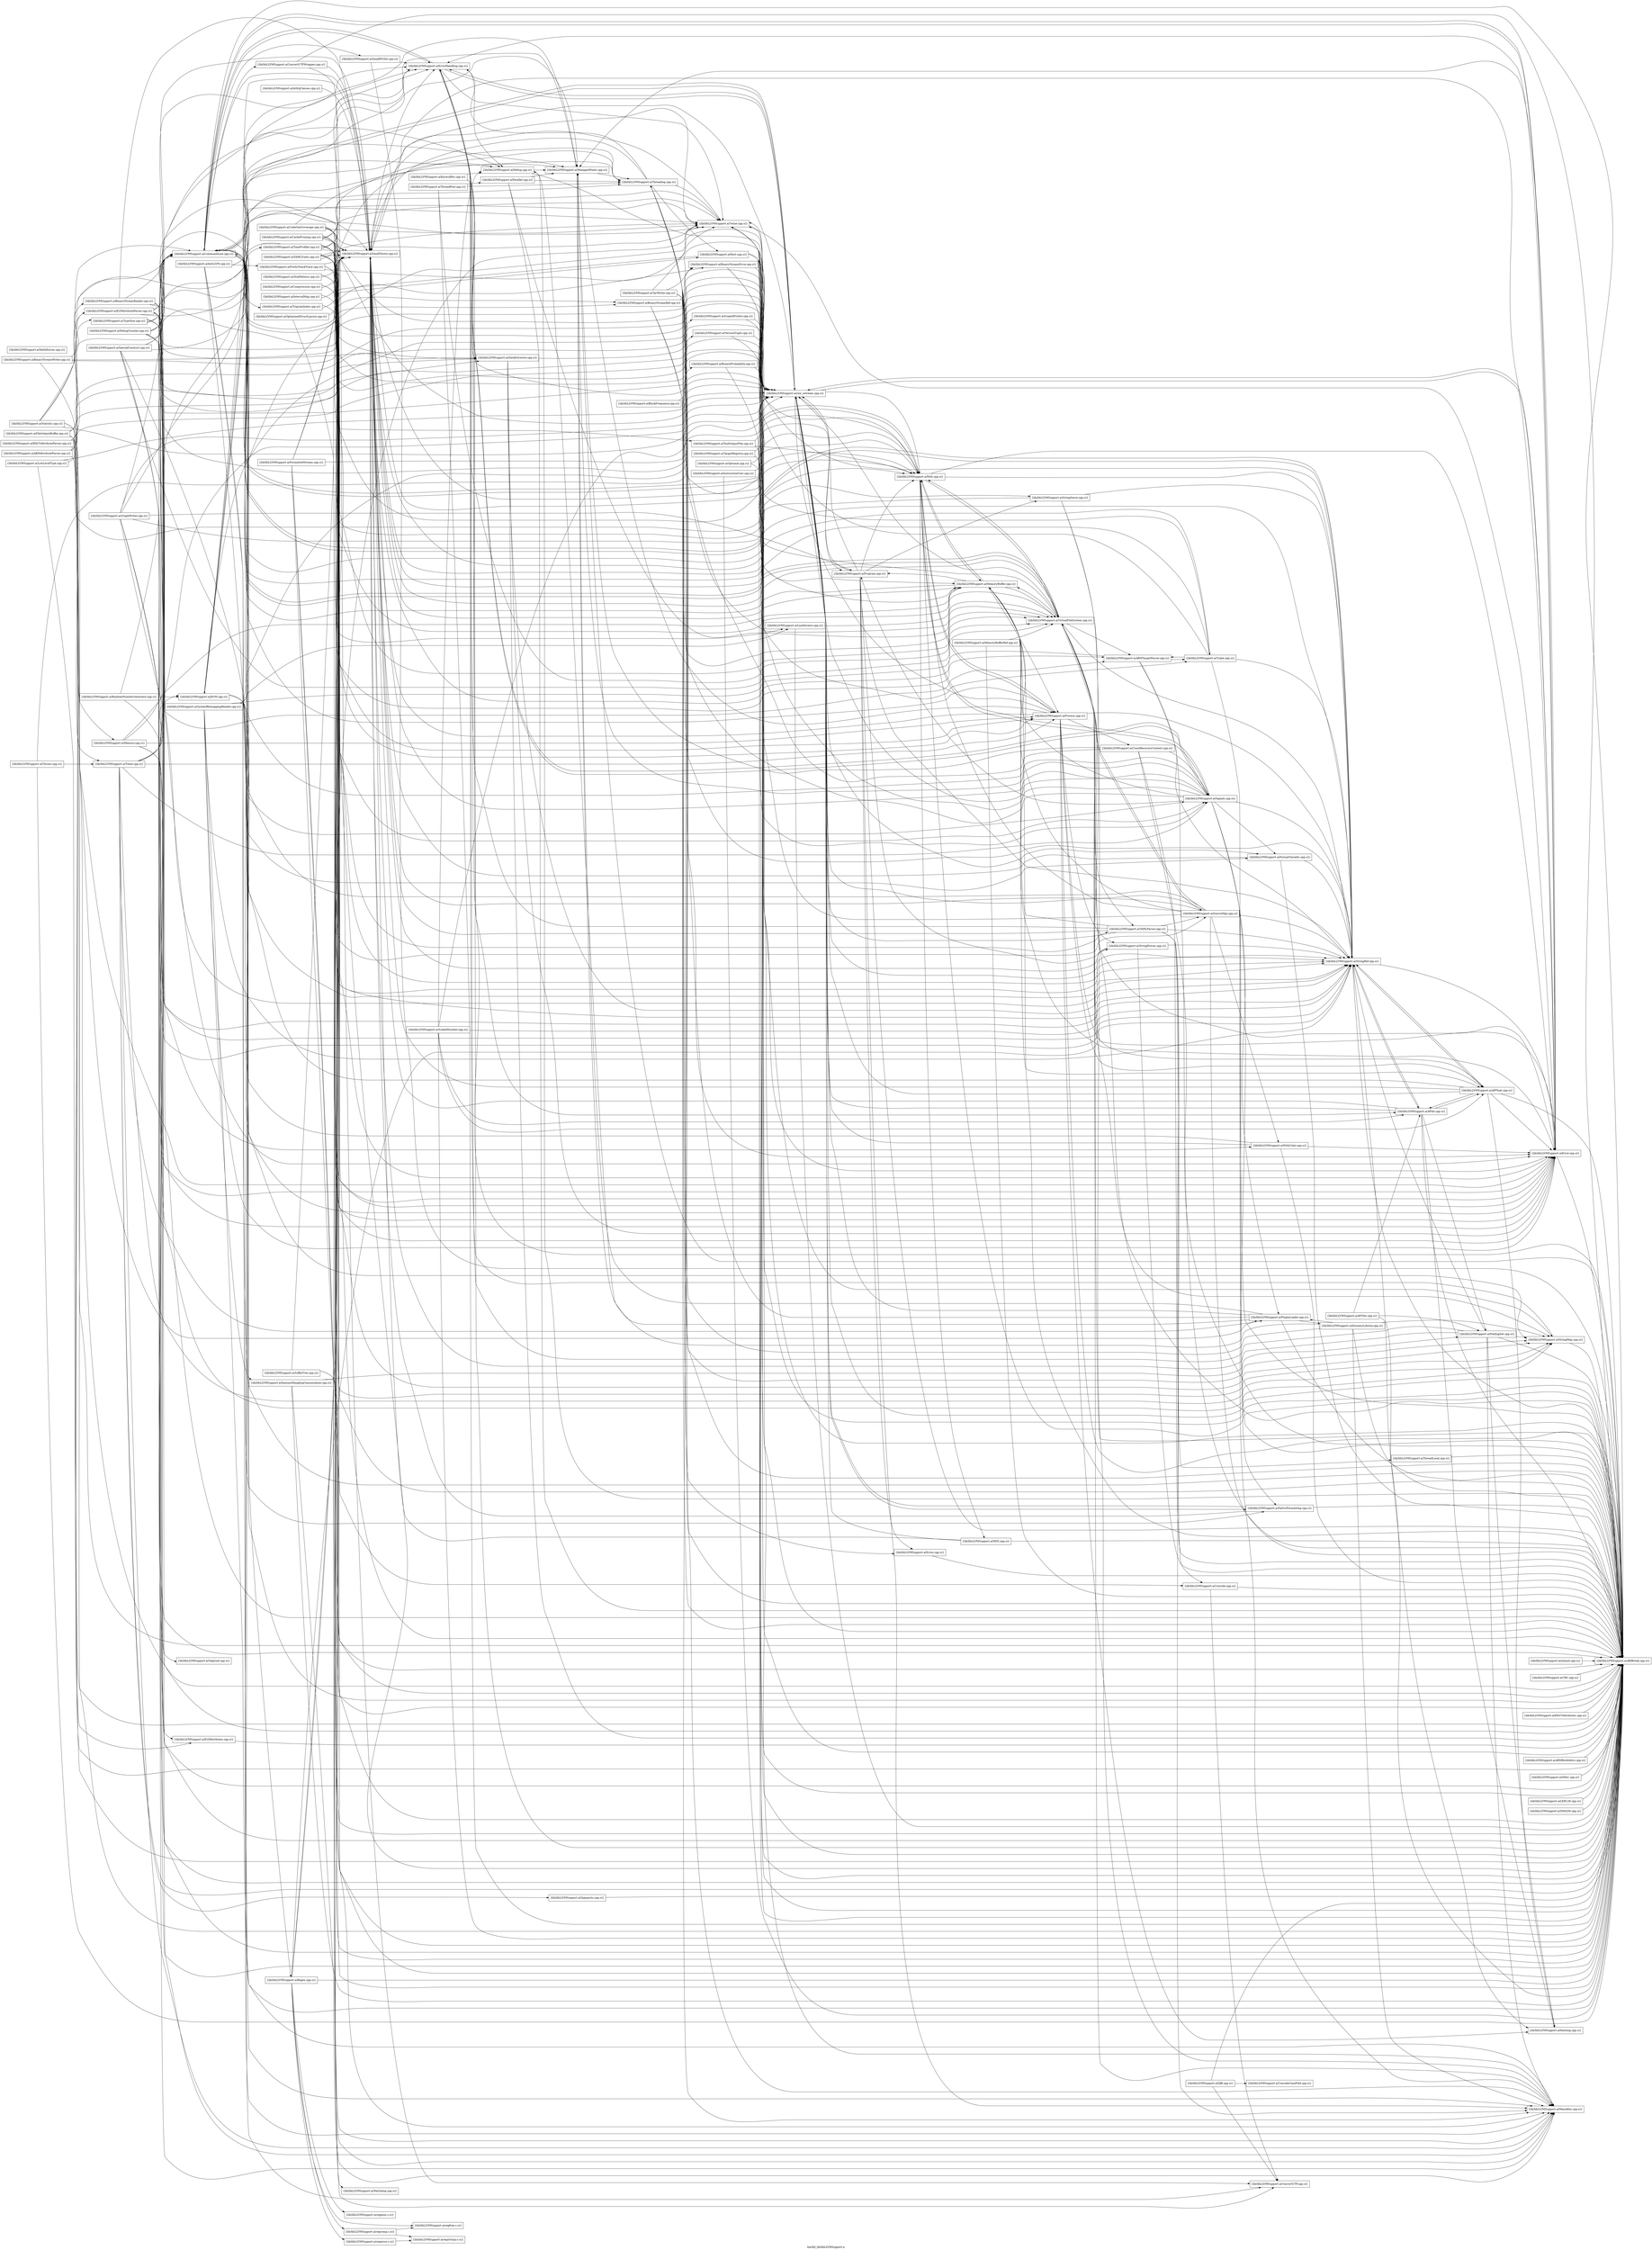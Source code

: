 digraph "bin/lld_lib/libLLVMSupport.a" {
	label="bin/lld_lib/libLLVMSupport.a";
	rankdir=LR;

	Node0x558de5b18558 [shape=record,shape=box,group=0,label="{lib/libLLVMSupport.a(ABIBreak.cpp.o)}"];
	Node0x558de5b17d38 [shape=record,shape=box,group=0,label="{lib/libLLVMSupport.a(CommandLine.cpp.o)}"];
	Node0x558de5b17d38 -> Node0x558de5b18558;
	Node0x558de5b17d38 -> Node0x558de5b19e58;
	Node0x558de5b17d38 -> Node0x558de5b314b8;
	Node0x558de5b17d38 -> Node0x558de5b30798;
	Node0x558de5b17d38 -> Node0x558de5b31e68;
	Node0x558de5b17d38 -> Node0x558de5b2f168;
	Node0x558de5b17d38 -> Node0x558de5b2fd98;
	Node0x558de5b17d38 -> Node0x558de5b2fbb8;
	Node0x558de5b17d38 -> Node0x558de5b2c918;
	Node0x558de5b17d38 -> Node0x558de5b229b8;
	Node0x558de5b17d38 -> Node0x558de5b230e8;
	Node0x558de5b17d38 -> Node0x558de5b22eb8;
	Node0x558de5b17d38 -> Node0x558de5b218d8;
	Node0x558de5b17d38 -> Node0x558de5b238b8;
	Node0x558de5b17d38 -> Node0x558de5b21428;
	Node0x558de5b17d38 -> Node0x558de5b20578;
	Node0x558de5b17d38 -> Node0x558de5b1df58;
	Node0x558de5b17d38 -> Node0x558de5b10308;
	Node0x558de5b18dc8 [shape=record,shape=box,group=0,label="{lib/libLLVMSupport.a(CrashRecoveryContext.cpp.o)}"];
	Node0x558de5b18dc8 -> Node0x558de5b18558;
	Node0x558de5b18dc8 -> Node0x558de5b31e68;
	Node0x558de5b18dc8 -> Node0x558de5b18fa8;
	Node0x558de5b18dc8 -> Node0x558de5b19728;
	Node0x558de5b18dc8 -> Node0x558de5b180a8;
	Node0x558de5b32098 [shape=record,shape=box,group=0,label="{lib/libLLVMSupport.a(InitLLVM.cpp.o)}"];
	Node0x558de5b32098 -> Node0x558de5b18558;
	Node0x558de5b32098 -> Node0x558de5b30798;
	Node0x558de5b32098 -> Node0x558de5b31e68;
	Node0x558de5b32098 -> Node0x558de5b2f168;
	Node0x558de5b32098 -> Node0x558de5b2e178;
	Node0x558de5b32098 -> Node0x558de5b18fa8;
	Node0x558de5b2e4e8 [shape=record,shape=box,group=0,label="{lib/libLLVMSupport.a(PluginLoader.cpp.o)}"];
	Node0x558de5b2e4e8 -> Node0x558de5b18558;
	Node0x558de5b2e4e8 -> Node0x558de5b32c78;
	Node0x558de5b2e4e8 -> Node0x558de5b31e68;
	Node0x558de5b2e4e8 -> Node0x558de5b229b8;
	Node0x558de5b2e4e8 -> Node0x558de5b23d68;
	Node0x558de5b2e4e8 -> Node0x558de5b180a8;
	Node0x558de5b2fbb8 [shape=record,shape=box,group=0,label="{lib/libLLVMSupport.a(SmallVector.cpp.o)}"];
	Node0x558de5b2fbb8 -> Node0x558de5b30798;
	Node0x558de5b229b8 [shape=record,shape=box,group=0,label="{lib/libLLVMSupport.a(raw_ostream.cpp.o)}"];
	Node0x558de5b229b8 -> Node0x558de5b18558;
	Node0x558de5b229b8 -> Node0x558de5b17d38;
	Node0x558de5b229b8 -> Node0x558de5b314b8;
	Node0x558de5b229b8 -> Node0x558de5b30798;
	Node0x558de5b229b8 -> Node0x558de5b2fbb8;
	Node0x558de5b229b8 -> Node0x558de5b22468;
	Node0x558de5b229b8 -> Node0x558de5b217e8;
	Node0x558de5b229b8 -> Node0x558de5b22eb8;
	Node0x558de5b229b8 -> Node0x558de5b20578;
	Node0x558de5b229b8 -> Node0x558de5b10308;
	Node0x558de5b229b8 -> Node0x558de5b11258;
	Node0x558de5b230e8 [shape=record,shape=box,group=0,label="{lib/libLLVMSupport.a(Host.cpp.o)}"];
	Node0x558de5b230e8 -> Node0x558de5b18558;
	Node0x558de5b230e8 -> Node0x558de5b17d38;
	Node0x558de5b230e8 -> Node0x558de5b2f168;
	Node0x558de5b230e8 -> Node0x558de5b2c918;
	Node0x558de5b230e8 -> Node0x558de5b229b8;
	Node0x558de5b230e8 -> Node0x558de5b238b8;
	Node0x558de5b230e8 -> Node0x558de5b21428;
	Node0x558de5b230e8 -> Node0x558de5b1e638;
	Node0x558de5b22eb8 [shape=record,shape=box,group=0,label="{lib/libLLVMSupport.a(Path.cpp.o)}"];
	Node0x558de5b22eb8 -> Node0x558de5b18558;
	Node0x558de5b22eb8 -> Node0x558de5b17d38;
	Node0x558de5b22eb8 -> Node0x558de5b314b8;
	Node0x558de5b22eb8 -> Node0x558de5b2fbb8;
	Node0x558de5b22eb8 -> Node0x558de5b24c18;
	Node0x558de5b22eb8 -> Node0x558de5b238b8;
	Node0x558de5b22eb8 -> Node0x558de5b20578;
	Node0x558de5b22eb8 -> Node0x558de5b1df58;
	Node0x558de5b22eb8 -> Node0x558de5b1e638;
	Node0x558de5b22eb8 -> Node0x558de5b10308;
	Node0x558de5b22eb8 -> Node0x558de5b18fa8;
	Node0x558de5b238b8 [shape=record,shape=box,group=0,label="{lib/libLLVMSupport.a(StringRef.cpp.o)}"];
	Node0x558de5b238b8 -> Node0x558de5b18558;
	Node0x558de5b238b8 -> Node0x558de5b17d38;
	Node0x558de5b238b8 -> Node0x558de5b314b8;
	Node0x558de5b238b8 -> Node0x558de5b2fbb8;
	Node0x558de5b238b8 -> Node0x558de5b231d8;
	Node0x558de5b238b8 -> Node0x558de5b20078;
	Node0x558de5b238b8 -> Node0x558de5b1f3a8;
	Node0x558de5b21428 [shape=record,shape=box,group=0,label="{lib/libLLVMSupport.a(Triple.cpp.o)}"];
	Node0x558de5b21428 -> Node0x558de5b18558;
	Node0x558de5b21428 -> Node0x558de5b2fbb8;
	Node0x558de5b21428 -> Node0x558de5b238b8;
	Node0x558de5b21428 -> Node0x558de5b20ca8;
	Node0x558de5b21428 -> Node0x558de5b20578;
	Node0x558de5b20578 [shape=record,shape=box,group=0,label="{lib/libLLVMSupport.a(Twine.cpp.o)}"];
	Node0x558de5b20578 -> Node0x558de5b18558;
	Node0x558de5b20578 -> Node0x558de5b2fbb8;
	Node0x558de5b20578 -> Node0x558de5b229b8;
	Node0x558de5b19e58 [shape=record,shape=box,group=0,label="{lib/libLLVMSupport.a(ConvertUTFWrapper.cpp.o)}"];
	Node0x558de5b19e58 -> Node0x558de5b18558;
	Node0x558de5b19e58 -> Node0x558de5b19548;
	Node0x558de5b19e58 -> Node0x558de5b2fbb8;
	Node0x558de5b314b8 [shape=record,shape=box,group=0,label="{lib/libLLVMSupport.a(Error.cpp.o)}"];
	Node0x558de5b314b8 -> Node0x558de5b18558;
	Node0x558de5b314b8 -> Node0x558de5b17d38;
	Node0x558de5b314b8 -> Node0x558de5b30798;
	Node0x558de5b314b8 -> Node0x558de5b31e68;
	Node0x558de5b314b8 -> Node0x558de5b2fbb8;
	Node0x558de5b314b8 -> Node0x558de5b229b8;
	Node0x558de5b314b8 -> Node0x558de5b20578;
	Node0x558de5b30798 [shape=record,shape=box,group=0,label="{lib/libLLVMSupport.a(ErrorHandling.cpp.o)}"];
	Node0x558de5b30798 -> Node0x558de5b18558;
	Node0x558de5b30798 -> Node0x558de5b17d38;
	Node0x558de5b30798 -> Node0x558de5b32c78;
	Node0x558de5b30798 -> Node0x558de5b229b8;
	Node0x558de5b30798 -> Node0x558de5b20578;
	Node0x558de5b30798 -> Node0x558de5b18fa8;
	Node0x558de5b31e68 [shape=record,shape=box,group=0,label="{lib/libLLVMSupport.a(ManagedStatic.cpp.o)}"];
	Node0x558de5b31e68 -> Node0x558de5b18558;
	Node0x558de5b31e68 -> Node0x558de5b180a8;
	Node0x558de5b2f168 [shape=record,shape=box,group=0,label="{lib/libLLVMSupport.a(MemAlloc.cpp.o)}"];
	Node0x558de5b2fd98 [shape=record,shape=box,group=0,label="{lib/libLLVMSupport.a(SmallPtrSet.cpp.o)}"];
	Node0x558de5b2fd98 -> Node0x558de5b18558;
	Node0x558de5b2fd98 -> Node0x558de5b30798;
	Node0x558de5b2c918 [shape=record,shape=box,group=0,label="{lib/libLLVMSupport.a(StringMap.cpp.o)}"];
	Node0x558de5b2c918 -> Node0x558de5b18558;
	Node0x558de5b2c918 -> Node0x558de5b30798;
	Node0x558de5b218d8 [shape=record,shape=box,group=0,label="{lib/libLLVMSupport.a(StringSaver.cpp.o)}"];
	Node0x558de5b218d8 -> Node0x558de5b18558;
	Node0x558de5b218d8 -> Node0x558de5b2f168;
	Node0x558de5b218d8 -> Node0x558de5b2fbb8;
	Node0x558de5b218d8 -> Node0x558de5b238b8;
	Node0x558de5b1df58 [shape=record,shape=box,group=0,label="{lib/libLLVMSupport.a(VirtualFileSystem.cpp.o)}"];
	Node0x558de5b1df58 -> Node0x558de5b18558;
	Node0x558de5b1df58 -> Node0x558de5b17d38;
	Node0x558de5b1df58 -> Node0x558de5b314b8;
	Node0x558de5b1df58 -> Node0x558de5b2f168;
	Node0x558de5b1df58 -> Node0x558de5b2fbb8;
	Node0x558de5b1df58 -> Node0x558de5b2c918;
	Node0x558de5b1df58 -> Node0x558de5b1f808;
	Node0x558de5b1df58 -> Node0x558de5b20f78;
	Node0x558de5b1df58 -> Node0x558de5b229b8;
	Node0x558de5b1df58 -> Node0x558de5b22eb8;
	Node0x558de5b1df58 -> Node0x558de5b238b8;
	Node0x558de5b1df58 -> Node0x558de5b231d8;
	Node0x558de5b1df58 -> Node0x558de5b20ca8;
	Node0x558de5b1df58 -> Node0x558de5b20578;
	Node0x558de5b1df58 -> Node0x558de5b1e638;
	Node0x558de5b10308 [shape=record,shape=box,group=0,label="{lib/libLLVMSupport.a(Process.cpp.o)}"];
	Node0x558de5b10308 -> Node0x558de5b18558;
	Node0x558de5b10308 -> Node0x558de5b18dc8;
	Node0x558de5b10308 -> Node0x558de5b314b8;
	Node0x558de5b10308 -> Node0x558de5b31e68;
	Node0x558de5b10308 -> Node0x558de5b2fbb8;
	Node0x558de5b10308 -> Node0x558de5b22eb8;
	Node0x558de5b10308 -> Node0x558de5b238b8;
	Node0x558de5b10308 -> Node0x558de5b231d8;
	Node0x558de5b10308 -> Node0x558de5b1f3a8;
	Node0x558de5b10308 -> Node0x558de5b10538;
	Node0x558de5b19548 [shape=record,shape=box,group=0,label="{lib/libLLVMSupport.a(ConvertUTF.cpp.o)}"];
	Node0x558de5b18fa8 [shape=record,shape=box,group=0,label="{lib/libLLVMSupport.a(Signals.cpp.o)}"];
	Node0x558de5b18fa8 -> Node0x558de5b18558;
	Node0x558de5b18fa8 -> Node0x558de5b17d38;
	Node0x558de5b18fa8 -> Node0x558de5b30798;
	Node0x558de5b18fa8 -> Node0x558de5b31e68;
	Node0x558de5b18fa8 -> Node0x558de5b2f168;
	Node0x558de5b18fa8 -> Node0x558de5b2e4e8;
	Node0x558de5b18fa8 -> Node0x558de5b2fbb8;
	Node0x558de5b18fa8 -> Node0x558de5b229b8;
	Node0x558de5b18fa8 -> Node0x558de5b22468;
	Node0x558de5b18fa8 -> Node0x558de5b217e8;
	Node0x558de5b18fa8 -> Node0x558de5b22eb8;
	Node0x558de5b18fa8 -> Node0x558de5b238b8;
	Node0x558de5b18fa8 -> Node0x558de5b20578;
	Node0x558de5b18fa8 -> Node0x558de5b1e638;
	Node0x558de5b18fa8 -> Node0x558de5b11258;
	Node0x558de5b18fa8 -> Node0x558de5b180a8;
	Node0x558de5b19728 [shape=record,shape=box,group=0,label="{lib/libLLVMSupport.a(ThreadLocal.cpp.o)}"];
	Node0x558de5b19728 -> Node0x558de5b18558;
	Node0x558de5b180a8 [shape=record,shape=box,group=0,label="{lib/libLLVMSupport.a(Threading.cpp.o)}"];
	Node0x558de5b180a8 -> Node0x558de5b18558;
	Node0x558de5b180a8 -> Node0x558de5b30798;
	Node0x558de5b180a8 -> Node0x558de5b2f168;
	Node0x558de5b180a8 -> Node0x558de5b2fbb8;
	Node0x558de5b180a8 -> Node0x558de5b230e8;
	Node0x558de5b180a8 -> Node0x558de5b238b8;
	Node0x558de5b180a8 -> Node0x558de5b20578;
	Node0x558de5b180a8 -> Node0x558de5b19278;
	Node0x558de5b32c78 [shape=record,shape=box,group=0,label="{lib/libLLVMSupport.a(Debug.cpp.o)}"];
	Node0x558de5b32c78 -> Node0x558de5b18558;
	Node0x558de5b32c78 -> Node0x558de5b31e68;
	Node0x558de5b32c78 -> Node0x558de5b229b8;
	Node0x558de5b2e178 [shape=record,shape=box,group=0,label="{lib/libLLVMSupport.a(PrettyStackTrace.cpp.o)}"];
	Node0x558de5b2e178 -> Node0x558de5b18558;
	Node0x558de5b2e178 -> Node0x558de5b2fbb8;
	Node0x558de5b2e178 -> Node0x558de5b229b8;
	Node0x558de5b2e178 -> Node0x558de5b18fa8;
	Node0x558de5b2e178 -> Node0x558de5b18828;
	Node0x558de5b23d68 [shape=record,shape=box,group=0,label="{lib/libLLVMSupport.a(DynamicLibrary.cpp.o)}"];
	Node0x558de5b23d68 -> Node0x558de5b18558;
	Node0x558de5b23d68 -> Node0x558de5b31e68;
	Node0x558de5b23d68 -> Node0x558de5b2f168;
	Node0x558de5b23d68 -> Node0x558de5b2e4e8;
	Node0x558de5b23d68 -> Node0x558de5b2c918;
	Node0x558de5b23d68 -> Node0x558de5b180a8;
	Node0x558de5b18828 [shape=record,shape=box,group=0,label="{lib/libLLVMSupport.a(Watchdog.cpp.o)}"];
	Node0x558de5b231d8 [shape=record,shape=box,group=0,label="{lib/libLLVMSupport.a(APFloat.cpp.o)}"];
	Node0x558de5b231d8 -> Node0x558de5b18558;
	Node0x558de5b231d8 -> Node0x558de5b17d38;
	Node0x558de5b231d8 -> Node0x558de5b314b8;
	Node0x558de5b231d8 -> Node0x558de5b2fbb8;
	Node0x558de5b231d8 -> Node0x558de5b229b8;
	Node0x558de5b231d8 -> Node0x558de5b238b8;
	Node0x558de5b231d8 -> Node0x558de5b20078;
	Node0x558de5b231d8 -> Node0x558de5b1f3a8;
	Node0x558de5b20078 [shape=record,shape=box,group=0,label="{lib/libLLVMSupport.a(APInt.cpp.o)}"];
	Node0x558de5b20078 -> Node0x558de5b18558;
	Node0x558de5b20078 -> Node0x558de5b2fbb8;
	Node0x558de5b20078 -> Node0x558de5b229b8;
	Node0x558de5b20078 -> Node0x558de5b238b8;
	Node0x558de5b20078 -> Node0x558de5b231d8;
	Node0x558de5b20078 -> Node0x558de5b1fb28;
	Node0x558de5b20078 -> Node0x558de5b1f3a8;
	Node0x558de5b1f3a8 [shape=record,shape=box,group=0,label="{lib/libLLVMSupport.a(Hashing.cpp.o)}"];
	Node0x558de5b1fb28 [shape=record,shape=box,group=0,label="{lib/libLLVMSupport.a(FoldingSet.cpp.o)}"];
	Node0x558de5b1fb28 -> Node0x558de5b18558;
	Node0x558de5b1fb28 -> Node0x558de5b30798;
	Node0x558de5b1fb28 -> Node0x558de5b2f168;
	Node0x558de5b1fb28 -> Node0x558de5b2fbb8;
	Node0x558de5b1fb28 -> Node0x558de5b2c918;
	Node0x558de5b1fb28 -> Node0x558de5b238b8;
	Node0x558de5b1fb28 -> Node0x558de5b1f3a8;
	Node0x558de5b20ca8 [shape=record,shape=box,group=0,label="{lib/libLLVMSupport.a(ARMTargetParser.cpp.o)}"];
	Node0x558de5b20ca8 -> Node0x558de5b18558;
	Node0x558de5b20ca8 -> Node0x558de5b2fbb8;
	Node0x558de5b20ca8 -> Node0x558de5b238b8;
	Node0x558de5b20ca8 -> Node0x558de5b21428;
	Node0x558de5b1f808 [shape=record,shape=box,group=0,label="{lib/libLLVMSupport.a(SourceMgr.cpp.o)}"];
	Node0x558de5b1f808 -> Node0x558de5b18558;
	Node0x558de5b1f808 -> Node0x558de5b17d38;
	Node0x558de5b1f808 -> Node0x558de5b2fbb8;
	Node0x558de5b1f808 -> Node0x558de5b21248;
	Node0x558de5b1f808 -> Node0x558de5b229b8;
	Node0x558de5b1f808 -> Node0x558de5b22eb8;
	Node0x558de5b1f808 -> Node0x558de5b238b8;
	Node0x558de5b1f808 -> Node0x558de5b20578;
	Node0x558de5b1f808 -> Node0x558de5b1df58;
	Node0x558de5b1f808 -> Node0x558de5b1e638;
	Node0x558de5b20f78 [shape=record,shape=box,group=0,label="{lib/libLLVMSupport.a(YAMLParser.cpp.o)}"];
	Node0x558de5b20f78 -> Node0x558de5b18558;
	Node0x558de5b20f78 -> Node0x558de5b30798;
	Node0x558de5b20f78 -> Node0x558de5b2f168;
	Node0x558de5b20f78 -> Node0x558de5b2fbb8;
	Node0x558de5b20f78 -> Node0x558de5b1f808;
	Node0x558de5b20f78 -> Node0x558de5b20398;
	Node0x558de5b20f78 -> Node0x558de5b229b8;
	Node0x558de5b20f78 -> Node0x558de5b238b8;
	Node0x558de5b20f78 -> Node0x558de5b1e638;
	Node0x558de5b1e638 [shape=record,shape=box,group=0,label="{lib/libLLVMSupport.a(MemoryBuffer.cpp.o)}"];
	Node0x558de5b1e638 -> Node0x558de5b18558;
	Node0x558de5b1e638 -> Node0x558de5b17d38;
	Node0x558de5b1e638 -> Node0x558de5b314b8;
	Node0x558de5b1e638 -> Node0x558de5b2fbb8;
	Node0x558de5b1e638 -> Node0x558de5b22eb8;
	Node0x558de5b1e638 -> Node0x558de5b231d8;
	Node0x558de5b1e638 -> Node0x558de5b20578;
	Node0x558de5b1e638 -> Node0x558de5b1df58;
	Node0x558de5b1e638 -> Node0x558de5b10308;
	Node0x558de5b1e638 -> Node0x558de5b11258;
	Node0x558de5b11258 [shape=record,shape=box,group=0,label="{lib/libLLVMSupport.a(Program.cpp.o)}"];
	Node0x558de5b11258 -> Node0x558de5b18558;
	Node0x558de5b11258 -> Node0x558de5b2f168;
	Node0x558de5b11258 -> Node0x558de5b2fbb8;
	Node0x558de5b11258 -> Node0x558de5b229b8;
	Node0x558de5b11258 -> Node0x558de5b22eb8;
	Node0x558de5b11258 -> Node0x558de5b218d8;
	Node0x558de5b11258 -> Node0x558de5b238b8;
	Node0x558de5b11258 -> Node0x558de5b10538;
	Node0x558de5b11258 -> Node0x558de5b19278;
	Node0x558de5b21248 [shape=record,shape=box,group=0,label="{lib/libLLVMSupport.a(WithColor.cpp.o)}"];
	Node0x558de5b21248 -> Node0x558de5b18558;
	Node0x558de5b21248 -> Node0x558de5b17d38;
	Node0x558de5b21248 -> Node0x558de5b314b8;
	Node0x558de5b21248 -> Node0x558de5b229b8;
	Node0x558de5b20398 [shape=record,shape=box,group=0,label="{lib/libLLVMSupport.a(Unicode.cpp.o)}"];
	Node0x558de5b20398 -> Node0x558de5b18558;
	Node0x558de5b20398 -> Node0x558de5b19548;
	Node0x558de5b22468 [shape=record,shape=box,group=0,label="{lib/libLLVMSupport.a(NativeFormatting.cpp.o)}"];
	Node0x558de5b22468 -> Node0x558de5b18558;
	Node0x558de5b22468 -> Node0x558de5b2fbb8;
	Node0x558de5b22468 -> Node0x558de5b229b8;
	Node0x558de5b217e8 [shape=record,shape=box,group=0,label="{lib/libLLVMSupport.a(FormatVariadic.cpp.o)}"];
	Node0x558de5b217e8 -> Node0x558de5b18558;
	Node0x558de5b217e8 -> Node0x558de5b2fbb8;
	Node0x558de5b217e8 -> Node0x558de5b238b8;
	Node0x558de5b24c18 [shape=record,shape=box,group=0,label="{lib/libLLVMSupport.a(MD5.cpp.o)}"];
	Node0x558de5b24c18 -> Node0x558de5b18558;
	Node0x558de5b24c18 -> Node0x558de5b2fbb8;
	Node0x558de5b24c18 -> Node0x558de5b229b8;
	Node0x558de5b10538 [shape=record,shape=box,group=0,label="{lib/libLLVMSupport.a(StringExtras.cpp.o)}"];
	Node0x558de5b10538 -> Node0x558de5b18558;
	Node0x558de5b10538 -> Node0x558de5b2fbb8;
	Node0x558de5b10538 -> Node0x558de5b229b8;
	Node0x558de5b10538 -> Node0x558de5b238b8;
	Node0x558de5b19278 [shape=record,shape=box,group=0,label="{lib/libLLVMSupport.a(Errno.cpp.o)}"];
	Node0x558de5b19278 -> Node0x558de5b18558;
	Node0x558de5b13c38 [shape=record,shape=box,group=0,label="{lib/libLLVMSupport.a(MemoryBufferRef.cpp.o)}"];
	Node0x558de5b13c38 -> Node0x558de5b18558;
	Node0x558de5b13c38 -> Node0x558de5b1df58;
	Node0x558de5b10e48 [shape=record,shape=box,group=0,label="{lib/libLLVMSupport.a(TarWriter.cpp.o)}"];
	Node0x558de5b10e48 -> Node0x558de5b18558;
	Node0x558de5b10e48 -> Node0x558de5b314b8;
	Node0x558de5b10e48 -> Node0x558de5b2f168;
	Node0x558de5b10e48 -> Node0x558de5b2c918;
	Node0x558de5b10e48 -> Node0x558de5b229b8;
	Node0x558de5b10e48 -> Node0x558de5b22eb8;
	Node0x558de5b10e48 -> Node0x558de5b20578;
	Node0x558de5b10e48 -> Node0x558de5b1df58;
	Node0x558de5b11e88 [shape=record,shape=box,group=0,label="{lib/libLLVMSupport.a(Parallel.cpp.o)}"];
	Node0x558de5b11e88 -> Node0x558de5b18558;
	Node0x558de5b11e88 -> Node0x558de5b31e68;
	Node0x558de5b11e88 -> Node0x558de5b1df58;
	Node0x558de5b11e88 -> Node0x558de5b180a8;
	Node0x558de5b17dd8 [shape=record,shape=box,group=0,label="{lib/libLLVMSupport.a(BinaryStreamReader.cpp.o)}"];
	Node0x558de5b17dd8 -> Node0x558de5b18558;
	Node0x558de5b17dd8 -> Node0x558de5b17d38;
	Node0x558de5b17dd8 -> Node0x558de5b314b8;
	Node0x558de5b17dd8 -> Node0x558de5b2fbb8;
	Node0x558de5b17dd8 -> Node0x558de5b119d8;
	Node0x558de5b17dd8 -> Node0x558de5b180f8;
	Node0x558de5b2b298 [shape=record,shape=box,group=0,label="{lib/libLLVMSupport.a(CachePruning.cpp.o)}"];
	Node0x558de5b2b298 -> Node0x558de5b18558;
	Node0x558de5b2b298 -> Node0x558de5b314b8;
	Node0x558de5b2b298 -> Node0x558de5b30798;
	Node0x558de5b2b298 -> Node0x558de5b2fbb8;
	Node0x558de5b2b298 -> Node0x558de5b229b8;
	Node0x558de5b2b298 -> Node0x558de5b22eb8;
	Node0x558de5b2b298 -> Node0x558de5b238b8;
	Node0x558de5b2b298 -> Node0x558de5b20578;
	Node0x558de5b2b298 -> Node0x558de5b1df58;
	Node0x558de5b119d8 [shape=record,shape=box,group=0,label="{lib/libLLVMSupport.a(BinaryStreamRef.cpp.o)}"];
	Node0x558de5b119d8 -> Node0x558de5b18558;
	Node0x558de5b119d8 -> Node0x558de5b1df58;
	Node0x558de5b119d8 -> Node0x558de5b180f8;
	Node0x558de5b180f8 [shape=record,shape=box,group=0,label="{lib/libLLVMSupport.a(BinaryStreamError.cpp.o)}"];
	Node0x558de5b180f8 -> Node0x558de5b18558;
	Node0x558de5b180f8 -> Node0x558de5b314b8;
	Node0x558de5b180f8 -> Node0x558de5b229b8;
	Node0x558de5b31418 [shape=record,shape=box,group=0,label="{lib/libLLVMSupport.a(FileOutputBuffer.cpp.o)}"];
	Node0x558de5b31418 -> Node0x558de5b18558;
	Node0x558de5b31418 -> Node0x558de5b17d38;
	Node0x558de5b31418 -> Node0x558de5b314b8;
	Node0x558de5b31418 -> Node0x558de5b229b8;
	Node0x558de5b31418 -> Node0x558de5b22eb8;
	Node0x558de5b31418 -> Node0x558de5b316e8;
	Node0x558de5b316e8 [shape=record,shape=box,group=0,label="{lib/libLLVMSupport.a(Memory.cpp.o)}"];
	Node0x558de5b316e8 -> Node0x558de5b18558;
	Node0x558de5b316e8 -> Node0x558de5b17d38;
	Node0x558de5b316e8 -> Node0x558de5b314b8;
	Node0x558de5b316e8 -> Node0x558de5b1e638;
	Node0x558de5b316e8 -> Node0x558de5b10308;
	Node0x558de5b316e8 -> Node0x558de5b32368;
	Node0x558de5b32368 [shape=record,shape=box,group=0,label="{lib/libLLVMSupport.a(Valgrind.cpp.o)}"];
	Node0x558de5b2e718 [shape=record,shape=box,group=0,label="{lib/libLLVMSupport.a(xxhash.cpp.o)}"];
	Node0x558de5b2e718 -> Node0x558de5b18558;
	Node0x558de5b17478 [shape=record,shape=box,group=0,label="{lib/libLLVMSupport.a(GlobPattern.cpp.o)}"];
	Node0x558de5b17478 -> Node0x558de5b18558;
	Node0x558de5b17478 -> Node0x558de5b314b8;
	Node0x558de5b17478 -> Node0x558de5b2fbb8;
	Node0x558de5b17478 -> Node0x558de5b238b8;
	Node0x558de5b1e048 [shape=record,shape=box,group=0,label="{lib/libLLVMSupport.a(CRC.cpp.o)}"];
	Node0x558de5b1e048 -> Node0x558de5b18558;
	Node0x558de5b1ecc8 [shape=record,shape=box,group=0,label="{lib/libLLVMSupport.a(BinaryStreamWriter.cpp.o)}"];
	Node0x558de5b1ecc8 -> Node0x558de5b18558;
	Node0x558de5b1ecc8 -> Node0x558de5b119d8;
	Node0x558de5b1ecc8 -> Node0x558de5b180f8;
	Node0x558de5b1ecc8 -> Node0x558de5b17dd8;
	Node0x558de5b266a8 [shape=record,shape=box,group=0,label="{lib/libLLVMSupport.a(TimeProfiler.cpp.o)}"];
	Node0x558de5b266a8 -> Node0x558de5b18558;
	Node0x558de5b266a8 -> Node0x558de5b314b8;
	Node0x558de5b266a8 -> Node0x558de5b2f168;
	Node0x558de5b266a8 -> Node0x558de5b2fbb8;
	Node0x558de5b266a8 -> Node0x558de5b2c918;
	Node0x558de5b266a8 -> Node0x558de5b229b8;
	Node0x558de5b266a8 -> Node0x558de5b22eb8;
	Node0x558de5b266a8 -> Node0x558de5b20578;
	Node0x558de5b266a8 -> Node0x558de5b10308;
	Node0x558de5b266a8 -> Node0x558de5b180a8;
	Node0x558de5b266a8 -> Node0x558de5b25ed8;
	Node0x558de5b277d8 [shape=record,shape=box,group=0,label="{lib/libLLVMSupport.a(Compression.cpp.o)}"];
	Node0x558de5b277d8 -> Node0x558de5b18558;
	Node0x558de5b277d8 -> Node0x558de5b314b8;
	Node0x558de5b277d8 -> Node0x558de5b2fbb8;
	Node0x558de5b25ed8 [shape=record,shape=box,group=0,label="{lib/libLLVMSupport.a(JSON.cpp.o)}"];
	Node0x558de5b25ed8 -> Node0x558de5b18558;
	Node0x558de5b25ed8 -> Node0x558de5b19548;
	Node0x558de5b25ed8 -> Node0x558de5b314b8;
	Node0x558de5b25ed8 -> Node0x558de5b2f168;
	Node0x558de5b25ed8 -> Node0x558de5b2fbb8;
	Node0x558de5b25ed8 -> Node0x558de5b229b8;
	Node0x558de5b25ed8 -> Node0x558de5b22468;
	Node0x558de5b25ed8 -> Node0x558de5b217e8;
	Node0x558de5b25ed8 -> Node0x558de5b238b8;
	Node0x558de5b25ed8 -> Node0x558de5b20578;
	Node0x558de5b25ed8 -> Node0x558de5b266a8;
	Node0x558de5b296c8 [shape=record,shape=box,group=0,label="{lib/libLLVMSupport.a(RISCVAttributes.cpp.o)}"];
	Node0x558de5b296c8 -> Node0x558de5b18558;
	Node0x558de5b2ae88 [shape=record,shape=box,group=0,label="{lib/libLLVMSupport.a(RISCVAttributeParser.cpp.o)}"];
	Node0x558de5b2ae88 -> Node0x558de5b18558;
	Node0x558de5b2ae88 -> Node0x558de5b2a758;
	Node0x558de5b2ae88 -> Node0x558de5b2a9d8;
	Node0x558de5b2a758 [shape=record,shape=box,group=0,label="{lib/libLLVMSupport.a(ELFAttributeParser.cpp.o)}"];
	Node0x558de5b2a758 -> Node0x558de5b18558;
	Node0x558de5b2a758 -> Node0x558de5b17d38;
	Node0x558de5b2a758 -> Node0x558de5b314b8;
	Node0x558de5b2a758 -> Node0x558de5b2fbb8;
	Node0x558de5b2a758 -> Node0x558de5b229b8;
	Node0x558de5b2a758 -> Node0x558de5b238b8;
	Node0x558de5b2a758 -> Node0x558de5b20578;
	Node0x558de5b2a758 -> Node0x558de5b2a9d8;
	Node0x558de5b2a758 -> Node0x558de5b270f8;
	Node0x558de5b2a758 -> Node0x558de5b26dd8;
	Node0x558de5b26ba8 [shape=record,shape=box,group=0,label="{lib/libLLVMSupport.a(ARMBuildAttrs.cpp.o)}"];
	Node0x558de5b26ba8 -> Node0x558de5b18558;
	Node0x558de5b10da8 [shape=record,shape=box,group=0,label="{lib/libLLVMSupport.a(ARMAttributeParser.cpp.o)}"];
	Node0x558de5b10da8 -> Node0x558de5b18558;
	Node0x558de5b10da8 -> Node0x558de5b229b8;
	Node0x558de5b10da8 -> Node0x558de5b2a758;
	Node0x558de5b10da8 -> Node0x558de5b2a9d8;
	Node0x558de5b10da8 -> Node0x558de5b270f8;
	Node0x558de5b2a9d8 [shape=record,shape=box,group=0,label="{lib/libLLVMSupport.a(DataExtractor.cpp.o)}"];
	Node0x558de5b2a9d8 -> Node0x558de5b18558;
	Node0x558de5b2a9d8 -> Node0x558de5b314b8;
	Node0x558de5b2a9d8 -> Node0x558de5b229b8;
	Node0x558de5b2a9d8 -> Node0x558de5b238b8;
	Node0x558de5b270f8 [shape=record,shape=box,group=0,label="{lib/libLLVMSupport.a(ELFAttributes.cpp.o)}"];
	Node0x558de5b270f8 -> Node0x558de5b18558;
	Node0x558de5b26dd8 [shape=record,shape=box,group=0,label="{lib/libLLVMSupport.a(ScopedPrinter.cpp.o)}"];
	Node0x558de5b26dd8 -> Node0x558de5b18558;
	Node0x558de5b26dd8 -> Node0x558de5b229b8;
	Node0x558de5b22af8 [shape=record,shape=box,group=0,label="{lib/libLLVMSupport.a(SHA1.cpp.o)}"];
	Node0x558de5b22af8 -> Node0x558de5b18558;
	Node0x558de5b1c2e8 [shape=record,shape=box,group=0,label="{lib/libLLVMSupport.a(RandomNumberGenerator.cpp.o)}"];
	Node0x558de5b1c2e8 -> Node0x558de5b18558;
	Node0x558de5b1c2e8 -> Node0x558de5b17d38;
	Node0x558de5b1c2e8 -> Node0x558de5b25ed8;
	Node0x558de5b1a9e8 [shape=record,shape=box,group=0,label="{lib/libLLVMSupport.a(VersionTuple.cpp.o)}"];
	Node0x558de5b1a9e8 -> Node0x558de5b18558;
	Node0x558de5b1a9e8 -> Node0x558de5b229b8;
	Node0x558de5b32408 [shape=record,shape=box,group=0,label="{lib/libLLVMSupport.a(LEB128.cpp.o)}"];
	Node0x558de5b32408 -> Node0x558de5b18558;
	Node0x558de5b0e698 [shape=record,shape=box,group=0,label="{lib/libLLVMSupport.a(SHA256.cpp.o)}"];
	Node0x558de5b0e698 -> Node0x558de5b18558;
	Node0x558de5b1d7d8 [shape=record,shape=box,group=0,label="{lib/libLLVMSupport.a(YAMLTraits.cpp.o)}"];
	Node0x558de5b1d7d8 -> Node0x558de5b18558;
	Node0x558de5b1d7d8 -> Node0x558de5b314b8;
	Node0x558de5b1d7d8 -> Node0x558de5b30798;
	Node0x558de5b1d7d8 -> Node0x558de5b2f168;
	Node0x558de5b1d7d8 -> Node0x558de5b2fbb8;
	Node0x558de5b1d7d8 -> Node0x558de5b2c918;
	Node0x558de5b1d7d8 -> Node0x558de5b1f808;
	Node0x558de5b1d7d8 -> Node0x558de5b20f78;
	Node0x558de5b1d7d8 -> Node0x558de5b229b8;
	Node0x558de5b1d7d8 -> Node0x558de5b238b8;
	Node0x558de5b1d7d8 -> Node0x558de5b20ca8;
	Node0x558de5b1d7d8 -> Node0x558de5b20578;
	Node0x558de5b1d7d8 -> Node0x558de5b1e638;
	Node0x558de5b1d7d8 -> Node0x558de5b2a9d8;
	Node0x558de5b1d7d8 -> Node0x558de5b1a9e8;
	Node0x558de5b1d7d8 -> Node0x558de5b1bf78;
	Node0x558de5b1bf78 [shape=record,shape=box,group=0,label="{lib/libLLVMSupport.a(LineIterator.cpp.o)}"];
	Node0x558de5b1bf78 -> Node0x558de5b18558;
	Node0x558de5b1bf78 -> Node0x558de5b1e638;
	Node0x558de5b2c5f8 [shape=record,shape=box,group=0,label="{lib/libLLVMSupport.a(IntervalMap.cpp.o)}"];
	Node0x558de5b2c5f8 -> Node0x558de5b18558;
	Node0x558de5b2c5f8 -> Node0x558de5b2fbb8;
	Node0x558de5b23ef8 [shape=record,shape=box,group=0,label="{lib/libLLVMSupport.a(TypeSize.cpp.o)}"];
	Node0x558de5b23ef8 -> Node0x558de5b18558;
	Node0x558de5b23ef8 -> Node0x558de5b17d38;
	Node0x558de5b23ef8 -> Node0x558de5b30798;
	Node0x558de5b23ef8 -> Node0x558de5b21248;
	Node0x558de5b23ef8 -> Node0x558de5b229b8;
	Node0x558de5b0cc08 [shape=record,shape=box,group=0,label="{lib/libLLVMSupport.a(KnownBits.cpp.o)}"];
	Node0x558de5b0cc08 -> Node0x558de5b18558;
	Node0x558de5b0cc08 -> Node0x558de5b32c78;
	Node0x558de5b0cc08 -> Node0x558de5b229b8;
	Node0x558de5b0cc08 -> Node0x558de5b20078;
	Node0x558de5b28a48 [shape=record,shape=box,group=0,label="{lib/libLLVMSupport.a(BranchProbability.cpp.o)}"];
	Node0x558de5b28a48 -> Node0x558de5b18558;
	Node0x558de5b28a48 -> Node0x558de5b229b8;
	Node0x558de5b32958 [shape=record,shape=box,group=0,label="{lib/libLLVMSupport.a(LowLevelType.cpp.o)}"];
	Node0x558de5b32958 -> Node0x558de5b18558;
	Node0x558de5b32958 -> Node0x558de5b229b8;
	Node0x558de5b32958 -> Node0x558de5b23ef8;
	Node0x558de5b15fd8 [shape=record,shape=box,group=0,label="{lib/libLLVMSupport.a(CodeGenCoverage.cpp.o)}"];
	Node0x558de5b15fd8 -> Node0x558de5b18558;
	Node0x558de5b15fd8 -> Node0x558de5b2fbb8;
	Node0x558de5b15fd8 -> Node0x558de5b229b8;
	Node0x558de5b15fd8 -> Node0x558de5b20578;
	Node0x558de5b15fd8 -> Node0x558de5b10308;
	Node0x558de5b15fd8 -> Node0x558de5b180a8;
	Node0x558de5b15fd8 -> Node0x558de5b157b8;
	Node0x558de5b157b8 [shape=record,shape=box,group=0,label="{lib/libLLVMSupport.a(ToolOutputFile.cpp.o)}"];
	Node0x558de5b157b8 -> Node0x558de5b18558;
	Node0x558de5b157b8 -> Node0x558de5b229b8;
	Node0x558de5b157b8 -> Node0x558de5b22eb8;
	Node0x558de5b157b8 -> Node0x558de5b18fa8;
	Node0x558de5b0d568 [shape=record,shape=box,group=0,label="{lib/libLLVMSupport.a(GraphWriter.cpp.o)}"];
	Node0x558de5b0d568 -> Node0x558de5b18558;
	Node0x558de5b0d568 -> Node0x558de5b17d38;
	Node0x558de5b0d568 -> Node0x558de5b229b8;
	Node0x558de5b0d568 -> Node0x558de5b22eb8;
	Node0x558de5b0d568 -> Node0x558de5b238b8;
	Node0x558de5b0d568 -> Node0x558de5b20ca8;
	Node0x558de5b0d568 -> Node0x558de5b20578;
	Node0x558de5b0d568 -> Node0x558de5b11258;
	Node0x558de5b27328 [shape=record,shape=box,group=0,label="{lib/libLLVMSupport.a(Timer.cpp.o)}"];
	Node0x558de5b27328 -> Node0x558de5b18558;
	Node0x558de5b27328 -> Node0x558de5b17d38;
	Node0x558de5b27328 -> Node0x558de5b31e68;
	Node0x558de5b27328 -> Node0x558de5b2f168;
	Node0x558de5b27328 -> Node0x558de5b2e4e8;
	Node0x558de5b27328 -> Node0x558de5b2c918;
	Node0x558de5b27328 -> Node0x558de5b229b8;
	Node0x558de5b27328 -> Node0x558de5b10308;
	Node0x558de5b27328 -> Node0x558de5b18fa8;
	Node0x558de5b27328 -> Node0x558de5b180a8;
	Node0x558de5b27328 -> Node0x558de5b25ed8;
	Node0x558de5b27328 -> Node0x558de5b2a7f8;
	Node0x558de5b2a7f8 [shape=record,shape=box,group=0,label="{lib/libLLVMSupport.a(Signposts.cpp.o)}"];
	Node0x558de5b2a7f8 -> Node0x558de5b18558;
	Node0x558de5b2d958 [shape=record,shape=box,group=0,label="{lib/libLLVMSupport.a(DJB.cpp.o)}"];
	Node0x558de5b2d958 -> Node0x558de5b18558;
	Node0x558de5b2d958 -> Node0x558de5b19548;
	Node0x558de5b2d958 -> Node0x558de5b25f78;
	Node0x558de5b25f78 [shape=record,shape=box,group=0,label="{lib/libLLVMSupport.a(UnicodeCaseFold.cpp.o)}"];
	Node0x558de5b274b8 [shape=record,shape=box,group=0,label="{lib/libLLVMSupport.a(TargetRegistry.cpp.o)}"];
	Node0x558de5b274b8 -> Node0x558de5b18558;
	Node0x558de5b274b8 -> Node0x558de5b229b8;
	Node0x558de5b274b8 -> Node0x558de5b21428;
	Node0x558de5b225a8 [shape=record,shape=box,group=0,label="{lib/libLLVMSupport.a(Optional.cpp.o)}"];
	Node0x558de5b225a8 -> Node0x558de5b18558;
	Node0x558de5b225a8 -> Node0x558de5b229b8;
	Node0x558de5b32d18 [shape=record,shape=box,group=0,label="{lib/libLLVMSupport.a(BlockFrequency.cpp.o)}"];
	Node0x558de5b32d18 -> Node0x558de5b28a48;
	Node0x558de5b0bdf8 [shape=record,shape=box,group=0,label="{lib/libLLVMSupport.a(ThreadPool.cpp.o)}"];
	Node0x558de5b0bdf8 -> Node0x558de5b18558;
	Node0x558de5b0bdf8 -> Node0x558de5b1df58;
	Node0x558de5b0bdf8 -> Node0x558de5b180a8;
	Node0x558de5b0bdf8 -> Node0x558de5b11e88;
	Node0x558de5b0bc68 [shape=record,shape=box,group=0,label="{lib/libLLVMSupport.a(Statistic.cpp.o)}"];
	Node0x558de5b0bc68 -> Node0x558de5b18558;
	Node0x558de5b0bc68 -> Node0x558de5b17d38;
	Node0x558de5b0bc68 -> Node0x558de5b31e68;
	Node0x558de5b0bc68 -> Node0x558de5b2e4e8;
	Node0x558de5b0bc68 -> Node0x558de5b229b8;
	Node0x558de5b0bc68 -> Node0x558de5b180a8;
	Node0x558de5b0bc68 -> Node0x558de5b27328;
	Node0x558de5b30d88 [shape=record,shape=box,group=0,label="{lib/libLLVMSupport.a(ScaledNumber.cpp.o)}"];
	Node0x558de5b30d88 -> Node0x558de5b18558;
	Node0x558de5b30d88 -> Node0x558de5b32c78;
	Node0x558de5b30d88 -> Node0x558de5b229b8;
	Node0x558de5b30d88 -> Node0x558de5b238b8;
	Node0x558de5b30d88 -> Node0x558de5b231d8;
	Node0x558de5b30d88 -> Node0x558de5b20078;
	Node0x558de5b0dce8 [shape=record,shape=box,group=0,label="{lib/libLLVMSupport.a(IntEqClasses.cpp.o)}"];
	Node0x558de5b0dce8 -> Node0x558de5b2fbb8;
	Node0x558de5b29948 [shape=record,shape=box,group=0,label="{lib/libLLVMSupport.a(MathExtras.cpp.o)}"];
	Node0x558de5b16d98 [shape=record,shape=box,group=0,label="{lib/libLLVMSupport.a(FormattedStream.cpp.o)}"];
	Node0x558de5b16d98 -> Node0x558de5b18558;
	Node0x558de5b16d98 -> Node0x558de5b19548;
	Node0x558de5b16d98 -> Node0x558de5b32c78;
	Node0x558de5b16d98 -> Node0x558de5b2fbb8;
	Node0x558de5b16d98 -> Node0x558de5b20398;
	Node0x558de5b16d98 -> Node0x558de5b229b8;
	Node0x558de5b110c8 [shape=record,shape=box,group=0,label="{lib/libLLVMSupport.a(DebugCounter.cpp.o)}"];
	Node0x558de5b110c8 -> Node0x558de5b18558;
	Node0x558de5b110c8 -> Node0x558de5b17d38;
	Node0x558de5b110c8 -> Node0x558de5b32c78;
	Node0x558de5b110c8 -> Node0x558de5b31e68;
	Node0x558de5b110c8 -> Node0x558de5b2f168;
	Node0x558de5b110c8 -> Node0x558de5b2fbb8;
	Node0x558de5b110c8 -> Node0x558de5b229b8;
	Node0x558de5b110c8 -> Node0x558de5b238b8;
	Node0x558de5b0d338 [shape=record,shape=box,group=0,label="{lib/libLLVMSupport.a(SuffixTree.cpp.o)}"];
	Node0x558de5b0d338 -> Node0x558de5b18558;
	Node0x558de5b0d338 -> Node0x558de5b2f168;
	Node0x558de5b0d338 -> Node0x558de5b2fbb8;
	Node0x558de5b16898 [shape=record,shape=box,group=0,label="{lib/libLLVMSupport.a(SpecialCaseList.cpp.o)}"];
	Node0x558de5b16898 -> Node0x558de5b18558;
	Node0x558de5b16898 -> Node0x558de5b17d38;
	Node0x558de5b16898 -> Node0x558de5b30798;
	Node0x558de5b16898 -> Node0x558de5b2f168;
	Node0x558de5b16898 -> Node0x558de5b2c918;
	Node0x558de5b16898 -> Node0x558de5b238b8;
	Node0x558de5b16898 -> Node0x558de5b20578;
	Node0x558de5b16898 -> Node0x558de5b1df58;
	Node0x558de5b16898 -> Node0x558de5b2f848;
	Node0x558de5b16898 -> Node0x558de5b15b78;
	Node0x558de5b15b78 [shape=record,shape=box,group=0,label="{lib/libLLVMSupport.a(Regex.cpp.o)}"];
	Node0x558de5b15b78 -> Node0x558de5b18558;
	Node0x558de5b15b78 -> Node0x558de5b2fbb8;
	Node0x558de5b15b78 -> Node0x558de5b238b8;
	Node0x558de5b15b78 -> Node0x558de5b20578;
	Node0x558de5b15b78 -> Node0x558de5b30018;
	Node0x558de5b15b78 -> Node0x558de5b14f98;
	Node0x558de5b15b78 -> Node0x558de5b1ed68;
	Node0x558de5b15b78 -> Node0x558de5b1dc38;
	Node0x558de5b2f848 [shape=record,shape=box,group=0,label="{lib/libLLVMSupport.a(TrigramIndex.cpp.o)}"];
	Node0x558de5b2f848 -> Node0x558de5b18558;
	Node0x558de5b2f848 -> Node0x558de5b2fbb8;
	Node0x558de5b30018 [shape=record,shape=box,group=0,label="{lib/libLLVMSupport.a(regexec.c.o)}"];
	Node0x558de5b14f98 [shape=record,shape=box,group=0,label="{lib/libLLVMSupport.a(regcomp.c.o)}"];
	Node0x558de5b14f98 -> Node0x558de5b15768;
	Node0x558de5b14f98 -> Node0x558de5b1ed68;
	Node0x558de5b1ed68 [shape=record,shape=box,group=0,label="{lib/libLLVMSupport.a(regfree.c.o)}"];
	Node0x558de5b1dc38 [shape=record,shape=box,group=0,label="{lib/libLLVMSupport.a(regerror.c.o)}"];
	Node0x558de5b1dc38 -> Node0x558de5b15768;
	Node0x558de5b15768 [shape=record,shape=box,group=0,label="{lib/libLLVMSupport.a(regstrlcpy.c.o)}"];
	Node0x558de5b19868 [shape=record,shape=box,group=0,label="{lib/libLLVMSupport.a(OptimizedStructLayout.cpp.o)}"];
	Node0x558de5b19868 -> Node0x558de5b18558;
	Node0x558de5b19868 -> Node0x558de5b2fbb8;
	Node0x558de5b23278 [shape=record,shape=box,group=0,label="{lib/libLLVMSupport.a(APSInt.cpp.o)}"];
	Node0x558de5b23278 -> Node0x558de5b18558;
	Node0x558de5b23278 -> Node0x558de5b20078;
	Node0x558de5b23278 -> Node0x558de5b1fb28;
	Node0x558de5b2fa78 [shape=record,shape=box,group=0,label="{lib/libLLVMSupport.a(ItaniumManglingCanonicalizer.cpp.o)}"];
	Node0x558de5b2fa78 -> Node0x558de5b18558;
	Node0x558de5b2fa78 -> Node0x558de5b2f168;
	Node0x558de5b2fa78 -> Node0x558de5b2fbb8;
	Node0x558de5b2fa78 -> Node0x558de5b1fb28;
	Node0x558de5b317d8 [shape=record,shape=box,group=0,label="{lib/libLLVMSupport.a(SymbolRemappingReader.cpp.o)}"];
	Node0x558de5b317d8 -> Node0x558de5b18558;
	Node0x558de5b317d8 -> Node0x558de5b314b8;
	Node0x558de5b317d8 -> Node0x558de5b229b8;
	Node0x558de5b317d8 -> Node0x558de5b238b8;
	Node0x558de5b317d8 -> Node0x558de5b20578;
	Node0x558de5b317d8 -> Node0x558de5b1df58;
	Node0x558de5b317d8 -> Node0x558de5b1bf78;
	Node0x558de5b317d8 -> Node0x558de5b2fa78;
	Node0x558de5b239a8 [shape=record,shape=box,group=0,label="{lib/libLLVMSupport.a(InstructionCost.cpp.o)}"];
	Node0x558de5b239a8 -> Node0x558de5b18558;
	Node0x558de5b239a8 -> Node0x558de5b229b8;
	Node0x558de5b14d68 [shape=record,shape=box,group=0,label="{lib/libLLVMSupport.a(Chrono.cpp.o)}"];
	Node0x558de5b14d68 -> Node0x558de5b18558;
	Node0x558de5b14d68 -> Node0x558de5b229b8;
	Node0x558de5b14d68 -> Node0x558de5b27328;
}
